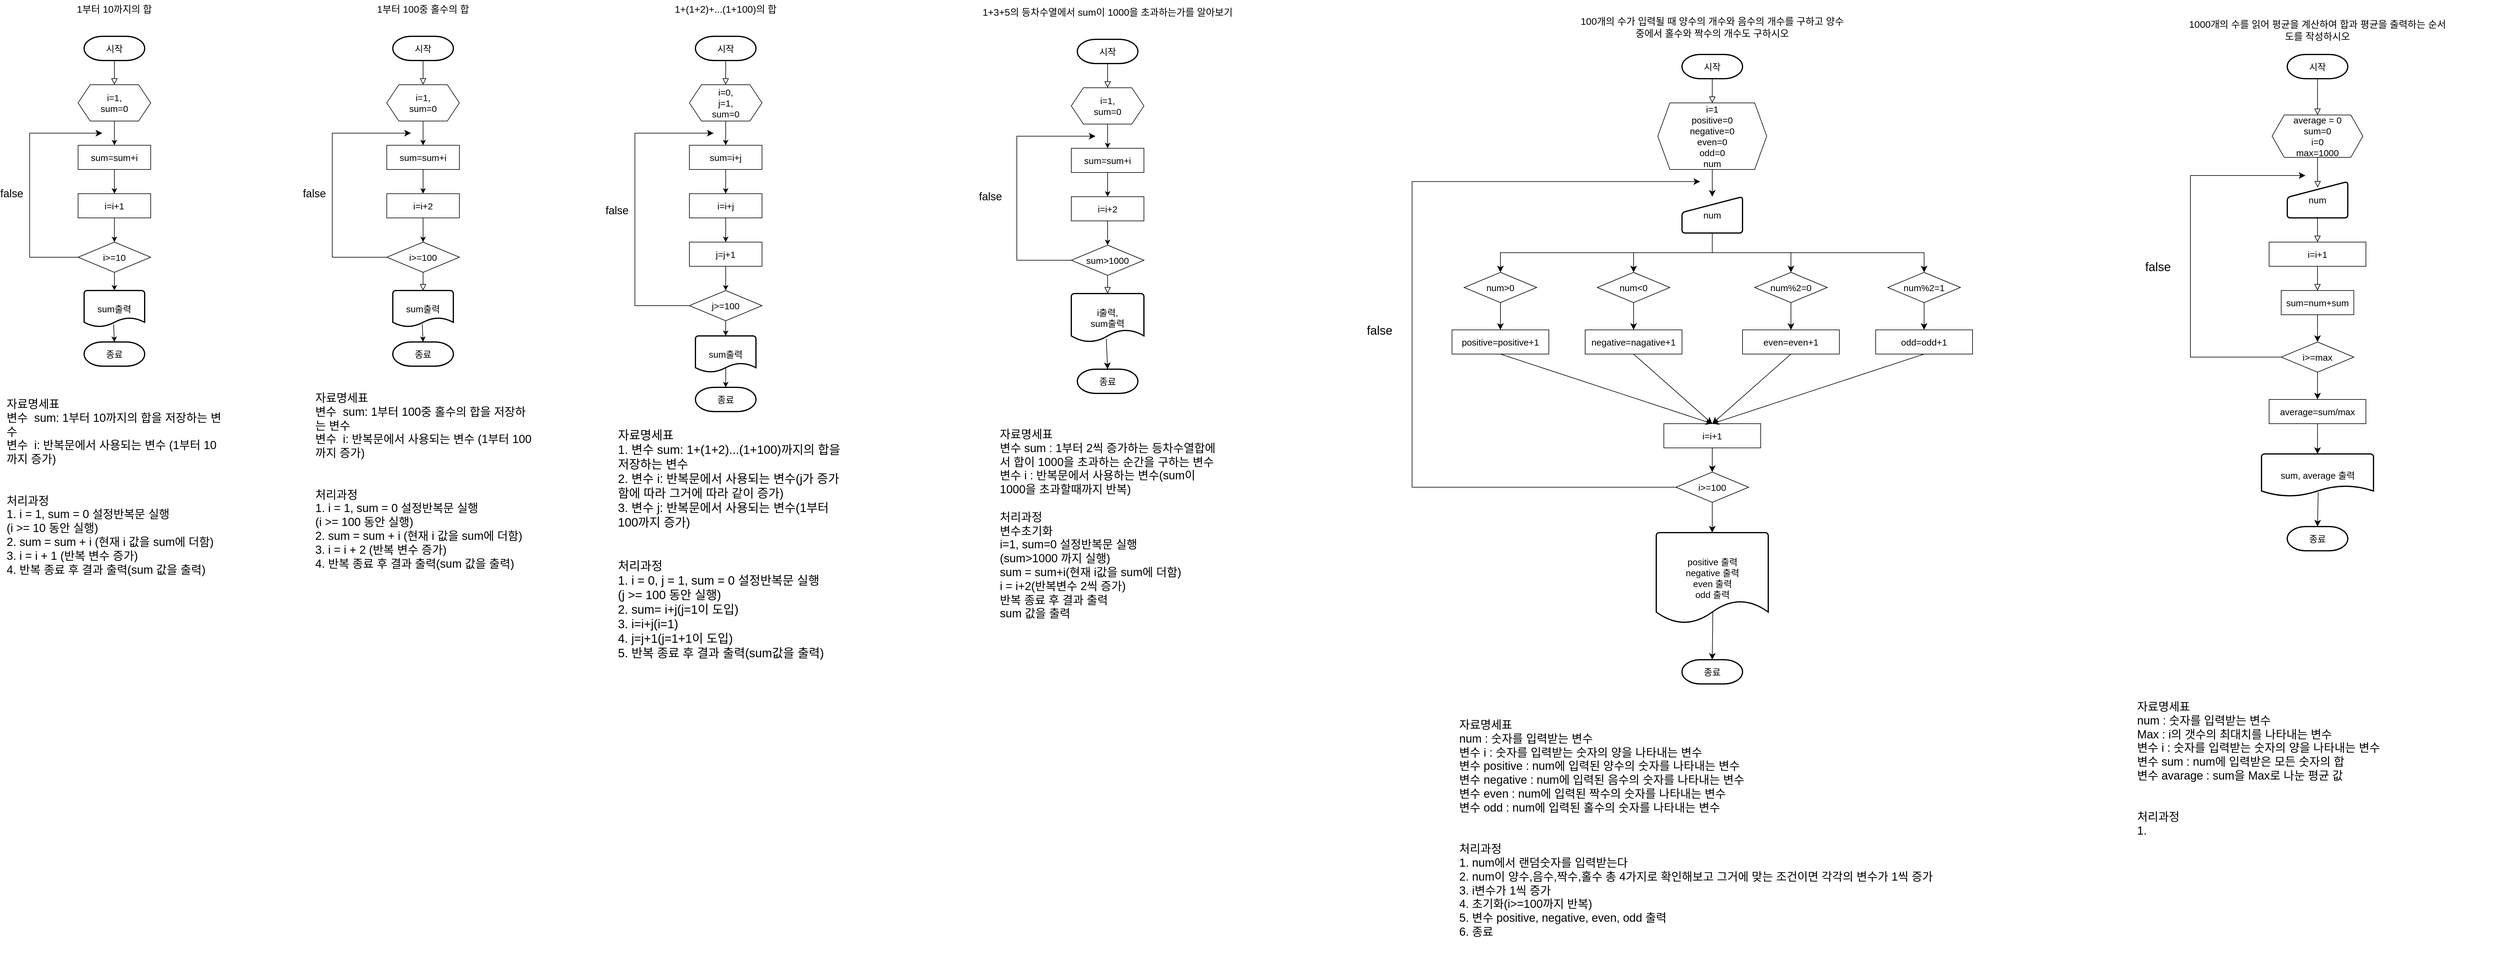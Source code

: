 <mxfile version="26.0.14">
  <diagram id="C5RBs43oDa-KdzZeNtuy" name="Page-1">
    <mxGraphModel dx="2795" dy="912" grid="1" gridSize="10" guides="1" tooltips="1" connect="1" arrows="1" fold="1" page="1" pageScale="1" pageWidth="827" pageHeight="1169" math="0" shadow="0">
      <root>
        <mxCell id="WIyWlLk6GJQsqaUBKTNV-0" />
        <mxCell id="WIyWlLk6GJQsqaUBKTNV-1" parent="WIyWlLk6GJQsqaUBKTNV-0" />
        <mxCell id="WIyWlLk6GJQsqaUBKTNV-2" value="" style="rounded=0;html=1;jettySize=auto;orthogonalLoop=1;fontSize=11;endArrow=block;endFill=0;endSize=8;strokeWidth=1;shadow=0;labelBackgroundColor=none;edgeStyle=orthogonalEdgeStyle;exitX=0.5;exitY=1;exitDx=0;exitDy=0;exitPerimeter=0;entryX=0.5;entryY=0;entryDx=0;entryDy=0;" parent="WIyWlLk6GJQsqaUBKTNV-1" source="cVOPwoL7nlYSS6HuAmnp-7" target="cVOPwoL7nlYSS6HuAmnp-0" edge="1">
          <mxGeometry relative="1" as="geometry">
            <mxPoint x="-620" y="130" as="sourcePoint" />
            <mxPoint x="-620" y="180" as="targetPoint" />
          </mxGeometry>
        </mxCell>
        <mxCell id="cVOPwoL7nlYSS6HuAmnp-0" value="&lt;font style=&quot;font-size: 15px;&quot;&gt;i=1,&lt;/font&gt;&lt;div&gt;&lt;font style=&quot;font-size: 15px;&quot;&gt;sum=0&lt;/font&gt;&lt;/div&gt;" style="shape=hexagon;perimeter=hexagonPerimeter2;whiteSpace=wrap;html=1;fixedSize=1;" parent="WIyWlLk6GJQsqaUBKTNV-1" vertex="1">
          <mxGeometry x="-680" y="170" width="120" height="60" as="geometry" />
        </mxCell>
        <mxCell id="cVOPwoL7nlYSS6HuAmnp-6" value="&lt;font style=&quot;font-size: 15px;&quot;&gt;sum=sum+i&lt;/font&gt;" style="rounded=0;whiteSpace=wrap;html=1;" parent="WIyWlLk6GJQsqaUBKTNV-1" vertex="1">
          <mxGeometry x="-680" y="270" width="120" height="40" as="geometry" />
        </mxCell>
        <mxCell id="cVOPwoL7nlYSS6HuAmnp-7" value="&lt;font style=&quot;font-size: 15px;&quot;&gt;시작&lt;/font&gt;" style="strokeWidth=2;html=1;shape=mxgraph.flowchart.terminator;whiteSpace=wrap;" parent="WIyWlLk6GJQsqaUBKTNV-1" vertex="1">
          <mxGeometry x="-670" y="90" width="100" height="40" as="geometry" />
        </mxCell>
        <mxCell id="cVOPwoL7nlYSS6HuAmnp-10" value="&lt;font style=&quot;font-size: 15px;&quot;&gt;i=i+1&lt;/font&gt;" style="rounded=0;whiteSpace=wrap;html=1;" parent="WIyWlLk6GJQsqaUBKTNV-1" vertex="1">
          <mxGeometry x="-680" y="350" width="120" height="40" as="geometry" />
        </mxCell>
        <mxCell id="cVOPwoL7nlYSS6HuAmnp-12" value="&lt;font style=&quot;font-size: 15px;&quot;&gt;i&amp;gt;=10&lt;/font&gt;" style="rhombus;whiteSpace=wrap;html=1;" parent="WIyWlLk6GJQsqaUBKTNV-1" vertex="1">
          <mxGeometry x="-680" y="430" width="120" height="50" as="geometry" />
        </mxCell>
        <mxCell id="cVOPwoL7nlYSS6HuAmnp-13" value="" style="edgeStyle=elbowEdgeStyle;elbow=horizontal;endArrow=classic;html=1;curved=0;rounded=0;endSize=8;startSize=8;exitX=0;exitY=0.5;exitDx=0;exitDy=0;" parent="WIyWlLk6GJQsqaUBKTNV-1" source="cVOPwoL7nlYSS6HuAmnp-12" edge="1">
          <mxGeometry width="50" height="50" relative="1" as="geometry">
            <mxPoint x="-640" y="490" as="sourcePoint" />
            <mxPoint x="-640" y="250" as="targetPoint" />
            <Array as="points">
              <mxPoint x="-760" y="350" />
            </Array>
          </mxGeometry>
        </mxCell>
        <mxCell id="cVOPwoL7nlYSS6HuAmnp-14" value="&lt;font style=&quot;font-size: 18px;&quot;&gt;false&lt;/font&gt;" style="edgeLabel;html=1;align=center;verticalAlign=middle;resizable=0;points=[];" parent="cVOPwoL7nlYSS6HuAmnp-13" vertex="1" connectable="0">
          <mxGeometry x="-0.145" y="-4" relative="1" as="geometry">
            <mxPoint x="-34" y="-12" as="offset" />
          </mxGeometry>
        </mxCell>
        <mxCell id="cVOPwoL7nlYSS6HuAmnp-15" value="&lt;font style=&quot;font-size: 15px;&quot;&gt;sum출력&lt;/font&gt;" style="strokeWidth=2;html=1;shape=mxgraph.flowchart.document2;whiteSpace=wrap;size=0.25;" parent="WIyWlLk6GJQsqaUBKTNV-1" vertex="1">
          <mxGeometry x="-670" y="510" width="100" height="60" as="geometry" />
        </mxCell>
        <mxCell id="cVOPwoL7nlYSS6HuAmnp-16" value="&lt;font style=&quot;font-size: 15px;&quot;&gt;종료&lt;/font&gt;" style="strokeWidth=2;html=1;shape=mxgraph.flowchart.terminator;whiteSpace=wrap;" parent="WIyWlLk6GJQsqaUBKTNV-1" vertex="1">
          <mxGeometry x="-670" y="595" width="100" height="40" as="geometry" />
        </mxCell>
        <mxCell id="cVOPwoL7nlYSS6HuAmnp-17" value="" style="endArrow=classic;html=1;rounded=0;exitX=0.5;exitY=1;exitDx=0;exitDy=0;entryX=0.5;entryY=0;entryDx=0;entryDy=0;entryPerimeter=0;" parent="WIyWlLk6GJQsqaUBKTNV-1" source="cVOPwoL7nlYSS6HuAmnp-12" target="cVOPwoL7nlYSS6HuAmnp-15" edge="1">
          <mxGeometry width="50" height="50" relative="1" as="geometry">
            <mxPoint x="-520" y="510" as="sourcePoint" />
            <mxPoint x="-470" y="460" as="targetPoint" />
          </mxGeometry>
        </mxCell>
        <mxCell id="cVOPwoL7nlYSS6HuAmnp-18" value="" style="endArrow=classic;html=1;rounded=0;exitX=0.487;exitY=0.922;exitDx=0;exitDy=0;exitPerimeter=0;entryX=0.5;entryY=0;entryDx=0;entryDy=0;entryPerimeter=0;" parent="WIyWlLk6GJQsqaUBKTNV-1" source="cVOPwoL7nlYSS6HuAmnp-15" target="cVOPwoL7nlYSS6HuAmnp-16" edge="1">
          <mxGeometry width="50" height="50" relative="1" as="geometry">
            <mxPoint x="-510" y="590" as="sourcePoint" />
            <mxPoint x="-460" y="540" as="targetPoint" />
          </mxGeometry>
        </mxCell>
        <mxCell id="cVOPwoL7nlYSS6HuAmnp-29" value="&lt;font style=&quot;font-size: 16px;&quot;&gt;1부터 10까지의 합&lt;/font&gt;" style="text;html=1;align=center;verticalAlign=middle;whiteSpace=wrap;rounded=0;" parent="WIyWlLk6GJQsqaUBKTNV-1" vertex="1">
          <mxGeometry x="-690" y="30" width="140" height="30" as="geometry" />
        </mxCell>
        <mxCell id="cVOPwoL7nlYSS6HuAmnp-30" value="&lt;span style=&quot;font-size: 16px;&quot;&gt;1부터 100중 홀수의 합&lt;/span&gt;" style="text;html=1;align=center;verticalAlign=middle;whiteSpace=wrap;rounded=0;" parent="WIyWlLk6GJQsqaUBKTNV-1" vertex="1">
          <mxGeometry x="-200" y="30" width="180" height="30" as="geometry" />
        </mxCell>
        <mxCell id="cVOPwoL7nlYSS6HuAmnp-31" value="&lt;font style=&quot;font-size: 15px;&quot;&gt;시작&lt;/font&gt;" style="strokeWidth=2;html=1;shape=mxgraph.flowchart.terminator;whiteSpace=wrap;" parent="WIyWlLk6GJQsqaUBKTNV-1" vertex="1">
          <mxGeometry x="-160" y="90" width="100" height="40" as="geometry" />
        </mxCell>
        <mxCell id="cVOPwoL7nlYSS6HuAmnp-32" value="" style="rounded=0;html=1;jettySize=auto;orthogonalLoop=1;fontSize=11;endArrow=block;endFill=0;endSize=8;strokeWidth=1;shadow=0;labelBackgroundColor=none;edgeStyle=orthogonalEdgeStyle;exitX=0.5;exitY=1;exitDx=0;exitDy=0;exitPerimeter=0;entryX=0.5;entryY=0;entryDx=0;entryDy=0;" parent="WIyWlLk6GJQsqaUBKTNV-1" source="cVOPwoL7nlYSS6HuAmnp-31" target="cVOPwoL7nlYSS6HuAmnp-33" edge="1">
          <mxGeometry relative="1" as="geometry">
            <mxPoint x="-110.71" y="160" as="sourcePoint" />
            <mxPoint x="-110" y="170" as="targetPoint" />
            <Array as="points">
              <mxPoint x="-110" y="140" />
              <mxPoint x="-110" y="140" />
            </Array>
          </mxGeometry>
        </mxCell>
        <mxCell id="cVOPwoL7nlYSS6HuAmnp-33" value="&lt;font style=&quot;font-size: 15px;&quot;&gt;i=1,&lt;/font&gt;&lt;div&gt;&lt;font style=&quot;font-size: 15px;&quot;&gt;sum=0&lt;/font&gt;&lt;/div&gt;" style="shape=hexagon;perimeter=hexagonPerimeter2;whiteSpace=wrap;html=1;fixedSize=1;" parent="WIyWlLk6GJQsqaUBKTNV-1" vertex="1">
          <mxGeometry x="-170" y="170" width="120" height="60" as="geometry" />
        </mxCell>
        <mxCell id="cVOPwoL7nlYSS6HuAmnp-34" value="&lt;font style=&quot;font-size: 15px;&quot;&gt;sum=sum+i&lt;/font&gt;" style="rounded=0;whiteSpace=wrap;html=1;" parent="WIyWlLk6GJQsqaUBKTNV-1" vertex="1">
          <mxGeometry x="-170" y="270" width="120" height="40" as="geometry" />
        </mxCell>
        <mxCell id="cVOPwoL7nlYSS6HuAmnp-36" value="&lt;font style=&quot;font-size: 15px;&quot;&gt;i&amp;gt;=100&lt;/font&gt;" style="rhombus;whiteSpace=wrap;html=1;" parent="WIyWlLk6GJQsqaUBKTNV-1" vertex="1">
          <mxGeometry x="-170" y="430" width="120" height="50" as="geometry" />
        </mxCell>
        <mxCell id="cVOPwoL7nlYSS6HuAmnp-37" value="&lt;font style=&quot;font-size: 15px;&quot;&gt;i=i+2&lt;/font&gt;" style="rounded=0;whiteSpace=wrap;html=1;" parent="WIyWlLk6GJQsqaUBKTNV-1" vertex="1">
          <mxGeometry x="-170" y="350" width="120" height="40" as="geometry" />
        </mxCell>
        <mxCell id="cVOPwoL7nlYSS6HuAmnp-38" value="&lt;font style=&quot;font-size: 15px;&quot;&gt;sum출력&lt;/font&gt;" style="strokeWidth=2;html=1;shape=mxgraph.flowchart.document2;whiteSpace=wrap;size=0.25;" parent="WIyWlLk6GJQsqaUBKTNV-1" vertex="1">
          <mxGeometry x="-160" y="510" width="100" height="60" as="geometry" />
        </mxCell>
        <mxCell id="cVOPwoL7nlYSS6HuAmnp-39" value="&lt;font style=&quot;font-size: 15px;&quot;&gt;종료&lt;/font&gt;" style="strokeWidth=2;html=1;shape=mxgraph.flowchart.terminator;whiteSpace=wrap;" parent="WIyWlLk6GJQsqaUBKTNV-1" vertex="1">
          <mxGeometry x="-160" y="595" width="100" height="40" as="geometry" />
        </mxCell>
        <mxCell id="cVOPwoL7nlYSS6HuAmnp-40" value="" style="endArrow=classic;html=1;rounded=0;exitX=0.487;exitY=0.922;exitDx=0;exitDy=0;exitPerimeter=0;entryX=0.5;entryY=0;entryDx=0;entryDy=0;entryPerimeter=0;" parent="WIyWlLk6GJQsqaUBKTNV-1" source="cVOPwoL7nlYSS6HuAmnp-38" target="cVOPwoL7nlYSS6HuAmnp-39" edge="1">
          <mxGeometry width="50" height="50" relative="1" as="geometry">
            <mxPoint x="-111" y="650" as="sourcePoint" />
            <mxPoint x="50" y="625" as="targetPoint" />
          </mxGeometry>
        </mxCell>
        <mxCell id="cVOPwoL7nlYSS6HuAmnp-41" value="" style="edgeStyle=elbowEdgeStyle;elbow=horizontal;endArrow=classic;html=1;curved=0;rounded=0;endSize=8;startSize=8;exitX=0;exitY=0.5;exitDx=0;exitDy=0;" parent="WIyWlLk6GJQsqaUBKTNV-1" source="cVOPwoL7nlYSS6HuAmnp-36" edge="1">
          <mxGeometry width="50" height="50" relative="1" as="geometry">
            <mxPoint x="-140" y="490" as="sourcePoint" />
            <mxPoint x="-130" y="250" as="targetPoint" />
            <Array as="points">
              <mxPoint x="-260" y="430" />
            </Array>
          </mxGeometry>
        </mxCell>
        <mxCell id="cVOPwoL7nlYSS6HuAmnp-42" value="&lt;font style=&quot;font-size: 18px;&quot;&gt;false&lt;/font&gt;" style="edgeLabel;html=1;align=center;verticalAlign=middle;resizable=0;points=[];" parent="cVOPwoL7nlYSS6HuAmnp-41" vertex="1" connectable="0">
          <mxGeometry x="-0.145" y="-4" relative="1" as="geometry">
            <mxPoint x="-34" y="-14" as="offset" />
          </mxGeometry>
        </mxCell>
        <mxCell id="cVOPwoL7nlYSS6HuAmnp-48" value="" style="rounded=0;html=1;jettySize=auto;orthogonalLoop=1;fontSize=11;endArrow=block;endFill=0;endSize=8;strokeWidth=1;shadow=0;labelBackgroundColor=none;edgeStyle=orthogonalEdgeStyle;entryX=0.5;entryY=0;entryDx=0;entryDy=0;entryPerimeter=0;exitX=0.5;exitY=1;exitDx=0;exitDy=0;" parent="WIyWlLk6GJQsqaUBKTNV-1" source="cVOPwoL7nlYSS6HuAmnp-36" target="cVOPwoL7nlYSS6HuAmnp-38" edge="1">
          <mxGeometry y="20" relative="1" as="geometry">
            <mxPoint as="offset" />
            <mxPoint x="-110" y="570" as="sourcePoint" />
            <mxPoint x="-90" y="455" as="targetPoint" />
          </mxGeometry>
        </mxCell>
        <mxCell id="cVOPwoL7nlYSS6HuAmnp-51" value="" style="endArrow=classic;html=1;rounded=0;exitX=0.5;exitY=1;exitDx=0;exitDy=0;entryX=0.5;entryY=0;entryDx=0;entryDy=0;" parent="WIyWlLk6GJQsqaUBKTNV-1" source="cVOPwoL7nlYSS6HuAmnp-0" target="cVOPwoL7nlYSS6HuAmnp-6" edge="1">
          <mxGeometry width="50" height="50" relative="1" as="geometry">
            <mxPoint x="-500" y="270" as="sourcePoint" />
            <mxPoint x="-530" y="250" as="targetPoint" />
          </mxGeometry>
        </mxCell>
        <mxCell id="cVOPwoL7nlYSS6HuAmnp-52" value="" style="endArrow=classic;html=1;rounded=0;exitX=0.5;exitY=1;exitDx=0;exitDy=0;entryX=0.5;entryY=0;entryDx=0;entryDy=0;" parent="WIyWlLk6GJQsqaUBKTNV-1" source="cVOPwoL7nlYSS6HuAmnp-10" target="cVOPwoL7nlYSS6HuAmnp-12" edge="1">
          <mxGeometry width="50" height="50" relative="1" as="geometry">
            <mxPoint x="-520" y="370" as="sourcePoint" />
            <mxPoint x="-510" y="350" as="targetPoint" />
          </mxGeometry>
        </mxCell>
        <mxCell id="cVOPwoL7nlYSS6HuAmnp-53" value="" style="endArrow=classic;html=1;rounded=0;exitX=0.5;exitY=1;exitDx=0;exitDy=0;entryX=0.5;entryY=0;entryDx=0;entryDy=0;" parent="WIyWlLk6GJQsqaUBKTNV-1" source="cVOPwoL7nlYSS6HuAmnp-6" target="cVOPwoL7nlYSS6HuAmnp-10" edge="1">
          <mxGeometry width="50" height="50" relative="1" as="geometry">
            <mxPoint x="-510" y="430" as="sourcePoint" />
            <mxPoint x="-570" y="420" as="targetPoint" />
          </mxGeometry>
        </mxCell>
        <mxCell id="cVOPwoL7nlYSS6HuAmnp-54" value="" style="endArrow=classic;html=1;rounded=0;exitX=0.5;exitY=1;exitDx=0;exitDy=0;entryX=0.5;entryY=0;entryDx=0;entryDy=0;" parent="WIyWlLk6GJQsqaUBKTNV-1" source="cVOPwoL7nlYSS6HuAmnp-33" target="cVOPwoL7nlYSS6HuAmnp-34" edge="1">
          <mxGeometry width="50" height="50" relative="1" as="geometry">
            <mxPoint x="-110" y="310" as="sourcePoint" />
            <mxPoint x="-30" y="250" as="targetPoint" />
          </mxGeometry>
        </mxCell>
        <mxCell id="cVOPwoL7nlYSS6HuAmnp-55" value="" style="endArrow=classic;html=1;rounded=0;exitX=0.5;exitY=1;exitDx=0;exitDy=0;entryX=0.5;entryY=0;entryDx=0;entryDy=0;" parent="WIyWlLk6GJQsqaUBKTNV-1" source="cVOPwoL7nlYSS6HuAmnp-37" target="cVOPwoL7nlYSS6HuAmnp-36" edge="1">
          <mxGeometry width="50" height="50" relative="1" as="geometry">
            <mxPoint y="400" as="sourcePoint" />
            <mxPoint x="-40" y="330" as="targetPoint" />
          </mxGeometry>
        </mxCell>
        <mxCell id="cVOPwoL7nlYSS6HuAmnp-56" value="" style="endArrow=classic;html=1;rounded=0;exitX=0.5;exitY=1;exitDx=0;exitDy=0;entryX=0.5;entryY=0;entryDx=0;entryDy=0;" parent="WIyWlLk6GJQsqaUBKTNV-1" source="cVOPwoL7nlYSS6HuAmnp-34" target="cVOPwoL7nlYSS6HuAmnp-37" edge="1">
          <mxGeometry width="50" height="50" relative="1" as="geometry">
            <mxPoint x="10" y="490" as="sourcePoint" />
            <mxPoint x="-40" y="420" as="targetPoint" />
          </mxGeometry>
        </mxCell>
        <mxCell id="EcH2Z9gAhTrCo4bj2or8-4" value="&lt;span style=&quot;font-size: 16px;&quot;&gt;1+(1+2)+...(1+100)의 합&lt;/span&gt;" style="text;html=1;align=center;verticalAlign=middle;whiteSpace=wrap;rounded=0;" parent="WIyWlLk6GJQsqaUBKTNV-1" vertex="1">
          <mxGeometry x="300" y="30" width="180" height="30" as="geometry" />
        </mxCell>
        <mxCell id="EcH2Z9gAhTrCo4bj2or8-20" value="" style="rounded=0;html=1;jettySize=auto;orthogonalLoop=1;fontSize=11;endArrow=block;endFill=0;endSize=8;strokeWidth=1;shadow=0;labelBackgroundColor=none;edgeStyle=orthogonalEdgeStyle;exitX=0.5;exitY=1;exitDx=0;exitDy=0;exitPerimeter=0;entryX=0.5;entryY=0;entryDx=0;entryDy=0;" parent="WIyWlLk6GJQsqaUBKTNV-1" source="EcH2Z9gAhTrCo4bj2or8-23" target="EcH2Z9gAhTrCo4bj2or8-21" edge="1">
          <mxGeometry relative="1" as="geometry">
            <mxPoint x="390" y="130" as="sourcePoint" />
            <mxPoint x="390" y="180" as="targetPoint" />
          </mxGeometry>
        </mxCell>
        <mxCell id="EcH2Z9gAhTrCo4bj2or8-21" value="&lt;font style=&quot;font-size: 15px;&quot;&gt;i=0,&lt;/font&gt;&lt;div&gt;&lt;span style=&quot;font-size: 15px;&quot;&gt;j=1,&lt;br&gt;&lt;/span&gt;&lt;div&gt;&lt;font style=&quot;font-size: 15px;&quot;&gt;sum=0&lt;/font&gt;&lt;/div&gt;&lt;/div&gt;" style="shape=hexagon;perimeter=hexagonPerimeter2;whiteSpace=wrap;html=1;fixedSize=1;" parent="WIyWlLk6GJQsqaUBKTNV-1" vertex="1">
          <mxGeometry x="330" y="170" width="120" height="60" as="geometry" />
        </mxCell>
        <mxCell id="EcH2Z9gAhTrCo4bj2or8-22" value="&lt;font style=&quot;font-size: 15px;&quot;&gt;i=i+j&lt;/font&gt;" style="rounded=0;whiteSpace=wrap;html=1;" parent="WIyWlLk6GJQsqaUBKTNV-1" vertex="1">
          <mxGeometry x="330" y="350" width="120" height="40" as="geometry" />
        </mxCell>
        <mxCell id="EcH2Z9gAhTrCo4bj2or8-23" value="&lt;font style=&quot;font-size: 15px;&quot;&gt;시작&lt;/font&gt;" style="strokeWidth=2;html=1;shape=mxgraph.flowchart.terminator;whiteSpace=wrap;" parent="WIyWlLk6GJQsqaUBKTNV-1" vertex="1">
          <mxGeometry x="340" y="90" width="100" height="40" as="geometry" />
        </mxCell>
        <mxCell id="EcH2Z9gAhTrCo4bj2or8-24" value="&lt;span style=&quot;font-size: 15px;&quot;&gt;sum=i+j&lt;/span&gt;" style="rounded=0;whiteSpace=wrap;html=1;" parent="WIyWlLk6GJQsqaUBKTNV-1" vertex="1">
          <mxGeometry x="330" y="270" width="120" height="40" as="geometry" />
        </mxCell>
        <mxCell id="EcH2Z9gAhTrCo4bj2or8-32" value="" style="endArrow=classic;html=1;rounded=0;exitX=0.5;exitY=1;exitDx=0;exitDy=0;entryX=0.5;entryY=0;entryDx=0;entryDy=0;" parent="WIyWlLk6GJQsqaUBKTNV-1" source="EcH2Z9gAhTrCo4bj2or8-21" target="EcH2Z9gAhTrCo4bj2or8-24" edge="1">
          <mxGeometry width="50" height="50" relative="1" as="geometry">
            <mxPoint x="510" y="270" as="sourcePoint" />
            <mxPoint x="560" y="220" as="targetPoint" />
          </mxGeometry>
        </mxCell>
        <mxCell id="EcH2Z9gAhTrCo4bj2or8-33" value="" style="endArrow=classic;html=1;rounded=0;exitX=0.5;exitY=1;exitDx=0;exitDy=0;entryX=0.5;entryY=0;entryDx=0;entryDy=0;" parent="WIyWlLk6GJQsqaUBKTNV-1" source="EcH2Z9gAhTrCo4bj2or8-24" target="EcH2Z9gAhTrCo4bj2or8-22" edge="1">
          <mxGeometry width="50" height="50" relative="1" as="geometry">
            <mxPoint x="490" y="370" as="sourcePoint" />
            <mxPoint x="540" y="320" as="targetPoint" />
          </mxGeometry>
        </mxCell>
        <mxCell id="EcH2Z9gAhTrCo4bj2or8-35" value="&lt;font style=&quot;font-size: 15px;&quot;&gt;j=j+1&lt;/font&gt;" style="rounded=0;whiteSpace=wrap;html=1;" parent="WIyWlLk6GJQsqaUBKTNV-1" vertex="1">
          <mxGeometry x="330" y="430" width="120" height="40" as="geometry" />
        </mxCell>
        <mxCell id="EcH2Z9gAhTrCo4bj2or8-37" value="" style="endArrow=classic;html=1;rounded=0;exitX=0.5;exitY=1;exitDx=0;exitDy=0;entryX=0.5;entryY=0;entryDx=0;entryDy=0;" parent="WIyWlLk6GJQsqaUBKTNV-1" source="EcH2Z9gAhTrCo4bj2or8-22" target="EcH2Z9gAhTrCo4bj2or8-35" edge="1">
          <mxGeometry width="50" height="50" relative="1" as="geometry">
            <mxPoint x="60" y="400" as="sourcePoint" />
            <mxPoint x="60" y="440" as="targetPoint" />
          </mxGeometry>
        </mxCell>
        <mxCell id="EcH2Z9gAhTrCo4bj2or8-38" value="&lt;font style=&quot;font-size: 15px;&quot;&gt;j&amp;gt;=100&lt;/font&gt;" style="rhombus;whiteSpace=wrap;html=1;" parent="WIyWlLk6GJQsqaUBKTNV-1" vertex="1">
          <mxGeometry x="330" y="510" width="120" height="50" as="geometry" />
        </mxCell>
        <mxCell id="EcH2Z9gAhTrCo4bj2or8-39" value="" style="endArrow=classic;html=1;rounded=0;exitX=0.5;exitY=1;exitDx=0;exitDy=0;entryX=0.5;entryY=0;entryDx=0;entryDy=0;" parent="WIyWlLk6GJQsqaUBKTNV-1" source="EcH2Z9gAhTrCo4bj2or8-35" target="EcH2Z9gAhTrCo4bj2or8-38" edge="1">
          <mxGeometry width="50" height="50" relative="1" as="geometry">
            <mxPoint x="400" y="400" as="sourcePoint" />
            <mxPoint x="400" y="440" as="targetPoint" />
          </mxGeometry>
        </mxCell>
        <mxCell id="EcH2Z9gAhTrCo4bj2or8-40" value="&lt;font style=&quot;font-size: 15px;&quot;&gt;sum출력&lt;/font&gt;" style="strokeWidth=2;html=1;shape=mxgraph.flowchart.document2;whiteSpace=wrap;size=0.25;" parent="WIyWlLk6GJQsqaUBKTNV-1" vertex="1">
          <mxGeometry x="340" y="585" width="100" height="60" as="geometry" />
        </mxCell>
        <mxCell id="EcH2Z9gAhTrCo4bj2or8-41" value="" style="endArrow=classic;html=1;rounded=0;exitX=0.5;exitY=1;exitDx=0;exitDy=0;entryX=0.5;entryY=0;entryDx=0;entryDy=0;entryPerimeter=0;" parent="WIyWlLk6GJQsqaUBKTNV-1" source="EcH2Z9gAhTrCo4bj2or8-38" target="EcH2Z9gAhTrCo4bj2or8-40" edge="1">
          <mxGeometry width="50" height="50" relative="1" as="geometry">
            <mxPoint x="400" y="480" as="sourcePoint" />
            <mxPoint x="400" y="520" as="targetPoint" />
          </mxGeometry>
        </mxCell>
        <mxCell id="EcH2Z9gAhTrCo4bj2or8-42" value="&lt;font style=&quot;font-size: 15px;&quot;&gt;종료&lt;/font&gt;" style="strokeWidth=2;html=1;shape=mxgraph.flowchart.terminator;whiteSpace=wrap;" parent="WIyWlLk6GJQsqaUBKTNV-1" vertex="1">
          <mxGeometry x="340" y="670" width="100" height="40" as="geometry" />
        </mxCell>
        <mxCell id="EcH2Z9gAhTrCo4bj2or8-43" value="" style="endArrow=classic;html=1;rounded=0;exitX=0.501;exitY=0.86;exitDx=0;exitDy=0;entryX=0.5;entryY=0;entryDx=0;entryDy=0;entryPerimeter=0;exitPerimeter=0;" parent="WIyWlLk6GJQsqaUBKTNV-1" source="EcH2Z9gAhTrCo4bj2or8-40" target="EcH2Z9gAhTrCo4bj2or8-42" edge="1">
          <mxGeometry width="50" height="50" relative="1" as="geometry">
            <mxPoint x="400" y="570" as="sourcePoint" />
            <mxPoint x="400" y="595" as="targetPoint" />
          </mxGeometry>
        </mxCell>
        <mxCell id="EcH2Z9gAhTrCo4bj2or8-44" value="" style="edgeStyle=elbowEdgeStyle;elbow=horizontal;endArrow=classic;html=1;curved=0;rounded=0;endSize=8;startSize=8;exitX=0;exitY=0.5;exitDx=0;exitDy=0;" parent="WIyWlLk6GJQsqaUBKTNV-1" source="EcH2Z9gAhTrCo4bj2or8-38" edge="1">
          <mxGeometry width="50" height="50" relative="1" as="geometry">
            <mxPoint x="330" y="455" as="sourcePoint" />
            <mxPoint x="370" y="250" as="targetPoint" />
            <Array as="points">
              <mxPoint x="240" y="430" />
            </Array>
          </mxGeometry>
        </mxCell>
        <mxCell id="EcH2Z9gAhTrCo4bj2or8-45" value="&lt;font style=&quot;font-size: 18px;&quot;&gt;false&lt;/font&gt;" style="edgeLabel;html=1;align=center;verticalAlign=middle;resizable=0;points=[];" parent="EcH2Z9gAhTrCo4bj2or8-44" vertex="1" connectable="0">
          <mxGeometry x="-0.145" y="-4" relative="1" as="geometry">
            <mxPoint x="-34" y="-31" as="offset" />
          </mxGeometry>
        </mxCell>
        <mxCell id="EcH2Z9gAhTrCo4bj2or8-50" value="자료명세표&#xa;변수  sum: 1부터 10까지의 합을 저장하는 변수&#xa;변수  i: 반복문에서 사용되는 변수 (1부터 10까지 증가)&#xa;&#xa;&#xa;처리과정&#xa;1. i = 1, sum = 0 설정반복문 실행 &#xa;(i &gt;= 10 동안 실행)&#xa;2. sum = sum + i (현재 i 값을 sum에 더함)&#xa;3. i = i + 1 (반복 변수 증가)&#xa;4. 반복 종료 후 결과 출력(sum 값을 출력)&#xa;" style="text;whiteSpace=wrap;fontSize=19;" parent="WIyWlLk6GJQsqaUBKTNV-1" vertex="1">
          <mxGeometry x="-800" y="680" width="360" height="420" as="geometry" />
        </mxCell>
        <mxCell id="EcH2Z9gAhTrCo4bj2or8-51" value="자료명세표&#xa;변수  sum: 1부터 100중 홀수의 합을 저장하는 변수&#xa;변수  i: 반복문에서 사용되는 변수 (1부터 100까지 증가)&#xa;&#xa;&#xa;처리과정&#xa;1. i = 1, sum = 0 설정반복문 실행 &#xa;(i &gt;= 100 동안 실행)&#xa;2. sum = sum + i (현재 i 값을 sum에 더함)&#xa;3. i = i + 2 (반복 변수 증가)&#xa;4. 반복 종료 후 결과 출력(sum 값을 출력)&#xa;" style="text;whiteSpace=wrap;fontSize=19;" parent="WIyWlLk6GJQsqaUBKTNV-1" vertex="1">
          <mxGeometry x="-290" y="670" width="360" height="420" as="geometry" />
        </mxCell>
        <mxCell id="EcH2Z9gAhTrCo4bj2or8-52" value="자료명세표&#xa;1. 변수 sum: 1+(1+2)...(1+100)까지의 합을 저장하는 변수&#xa;2. 변수 i: 반복문에서 사용되는 변수(j가 증가함에 따라 그거에 따라 같이 증가)&#xa;3. 변수 j: 반복문에서 사용되는 변수(1부터 100까지 증가)&#xa;&#xa;&#xa;처리과정&#xa;1. i = 0, j = 1, sum = 0 설정반복문 실행 &#xa;(j &gt;= 100 동안 실행)&#xa;2. sum= i+j(j=1이 도입)&#xa;3. i=i+j(i=1)&#xa;4. j=j+1(j=1+1이 도입)&#xa;5. 반복 종료 후 결과 출력(sum값을 출력)&#xa; " style="text;whiteSpace=wrap;fontSize=20;" parent="WIyWlLk6GJQsqaUBKTNV-1" vertex="1">
          <mxGeometry x="210" y="730" width="370" height="440" as="geometry" />
        </mxCell>
        <mxCell id="EcH2Z9gAhTrCo4bj2or8-53" value="&lt;span style=&quot;font-size: 16px;&quot;&gt;1+3+5의 등차수열에서 sum이 1000을 초과하는가를 알아보기&lt;/span&gt;" style="text;html=1;align=center;verticalAlign=middle;whiteSpace=wrap;rounded=0;" parent="WIyWlLk6GJQsqaUBKTNV-1" vertex="1">
          <mxGeometry x="801" y="35" width="440" height="30" as="geometry" />
        </mxCell>
        <mxCell id="EcH2Z9gAhTrCo4bj2or8-54" value="&lt;font style=&quot;font-size: 15px;&quot;&gt;시작&lt;/font&gt;" style="strokeWidth=2;html=1;shape=mxgraph.flowchart.terminator;whiteSpace=wrap;" parent="WIyWlLk6GJQsqaUBKTNV-1" vertex="1">
          <mxGeometry x="971" y="95" width="100" height="40" as="geometry" />
        </mxCell>
        <mxCell id="EcH2Z9gAhTrCo4bj2or8-55" value="" style="rounded=0;html=1;jettySize=auto;orthogonalLoop=1;fontSize=11;endArrow=block;endFill=0;endSize=8;strokeWidth=1;shadow=0;labelBackgroundColor=none;edgeStyle=orthogonalEdgeStyle;exitX=0.5;exitY=1;exitDx=0;exitDy=0;exitPerimeter=0;entryX=0.5;entryY=0;entryDx=0;entryDy=0;" parent="WIyWlLk6GJQsqaUBKTNV-1" source="EcH2Z9gAhTrCo4bj2or8-54" target="EcH2Z9gAhTrCo4bj2or8-56" edge="1">
          <mxGeometry relative="1" as="geometry">
            <mxPoint x="1020.29" y="165" as="sourcePoint" />
            <mxPoint x="1021" y="175" as="targetPoint" />
            <Array as="points">
              <mxPoint x="1021" y="145" />
              <mxPoint x="1021" y="145" />
            </Array>
          </mxGeometry>
        </mxCell>
        <mxCell id="EcH2Z9gAhTrCo4bj2or8-56" value="&lt;font style=&quot;font-size: 15px;&quot;&gt;i=1,&lt;/font&gt;&lt;div&gt;&lt;font style=&quot;font-size: 15px;&quot;&gt;sum=0&lt;/font&gt;&lt;/div&gt;" style="shape=hexagon;perimeter=hexagonPerimeter2;whiteSpace=wrap;html=1;fixedSize=1;" parent="WIyWlLk6GJQsqaUBKTNV-1" vertex="1">
          <mxGeometry x="961" y="175" width="120" height="60" as="geometry" />
        </mxCell>
        <mxCell id="EcH2Z9gAhTrCo4bj2or8-57" value="&lt;font style=&quot;font-size: 15px;&quot;&gt;sum=sum+i&lt;/font&gt;" style="rounded=0;whiteSpace=wrap;html=1;" parent="WIyWlLk6GJQsqaUBKTNV-1" vertex="1">
          <mxGeometry x="961" y="275" width="120" height="40" as="geometry" />
        </mxCell>
        <mxCell id="EcH2Z9gAhTrCo4bj2or8-58" value="&lt;font style=&quot;font-size: 15px;&quot;&gt;sum&amp;gt;1000&lt;/font&gt;" style="rhombus;whiteSpace=wrap;html=1;" parent="WIyWlLk6GJQsqaUBKTNV-1" vertex="1">
          <mxGeometry x="961" y="435" width="120" height="50" as="geometry" />
        </mxCell>
        <mxCell id="EcH2Z9gAhTrCo4bj2or8-59" value="&lt;font style=&quot;font-size: 15px;&quot;&gt;i=i+2&lt;/font&gt;" style="rounded=0;whiteSpace=wrap;html=1;" parent="WIyWlLk6GJQsqaUBKTNV-1" vertex="1">
          <mxGeometry x="961" y="355" width="120" height="40" as="geometry" />
        </mxCell>
        <mxCell id="EcH2Z9gAhTrCo4bj2or8-60" value="&lt;span style=&quot;font-size: 15px;&quot;&gt;i출력,&lt;/span&gt;&lt;div&gt;&lt;span style=&quot;font-size: 15px;&quot;&gt;sum출력&lt;/span&gt;&lt;/div&gt;" style="strokeWidth=2;html=1;shape=mxgraph.flowchart.document2;whiteSpace=wrap;size=0.25;" parent="WIyWlLk6GJQsqaUBKTNV-1" vertex="1">
          <mxGeometry x="961" y="515" width="120" height="80" as="geometry" />
        </mxCell>
        <mxCell id="EcH2Z9gAhTrCo4bj2or8-62" value="" style="edgeStyle=elbowEdgeStyle;elbow=horizontal;endArrow=classic;html=1;curved=0;rounded=0;endSize=8;startSize=8;exitX=0;exitY=0.5;exitDx=0;exitDy=0;" parent="WIyWlLk6GJQsqaUBKTNV-1" source="EcH2Z9gAhTrCo4bj2or8-58" edge="1">
          <mxGeometry width="50" height="50" relative="1" as="geometry">
            <mxPoint x="991" y="495" as="sourcePoint" />
            <mxPoint x="1001" y="255" as="targetPoint" />
            <Array as="points">
              <mxPoint x="871" y="435" />
            </Array>
          </mxGeometry>
        </mxCell>
        <mxCell id="EcH2Z9gAhTrCo4bj2or8-63" value="&lt;span style=&quot;font-size: 18px;&quot;&gt;false&lt;/span&gt;" style="edgeLabel;html=1;align=center;verticalAlign=middle;resizable=0;points=[];" parent="EcH2Z9gAhTrCo4bj2or8-62" vertex="1" connectable="0">
          <mxGeometry x="-0.145" y="-4" relative="1" as="geometry">
            <mxPoint x="-48" y="-14" as="offset" />
          </mxGeometry>
        </mxCell>
        <mxCell id="EcH2Z9gAhTrCo4bj2or8-64" value="" style="rounded=0;html=1;jettySize=auto;orthogonalLoop=1;fontSize=11;endArrow=block;endFill=0;endSize=8;strokeWidth=1;shadow=0;labelBackgroundColor=none;edgeStyle=orthogonalEdgeStyle;entryX=0.5;entryY=0;entryDx=0;entryDy=0;entryPerimeter=0;exitX=0.5;exitY=1;exitDx=0;exitDy=0;" parent="WIyWlLk6GJQsqaUBKTNV-1" source="EcH2Z9gAhTrCo4bj2or8-58" target="EcH2Z9gAhTrCo4bj2or8-60" edge="1">
          <mxGeometry y="20" relative="1" as="geometry">
            <mxPoint as="offset" />
            <mxPoint x="1021" y="575" as="sourcePoint" />
            <mxPoint x="1041" y="460" as="targetPoint" />
          </mxGeometry>
        </mxCell>
        <mxCell id="EcH2Z9gAhTrCo4bj2or8-65" value="" style="endArrow=classic;html=1;rounded=0;exitX=0.5;exitY=1;exitDx=0;exitDy=0;entryX=0.5;entryY=0;entryDx=0;entryDy=0;" parent="WIyWlLk6GJQsqaUBKTNV-1" source="EcH2Z9gAhTrCo4bj2or8-56" target="EcH2Z9gAhTrCo4bj2or8-57" edge="1">
          <mxGeometry width="50" height="50" relative="1" as="geometry">
            <mxPoint x="1021" y="315" as="sourcePoint" />
            <mxPoint x="1101" y="255" as="targetPoint" />
          </mxGeometry>
        </mxCell>
        <mxCell id="EcH2Z9gAhTrCo4bj2or8-66" value="" style="endArrow=classic;html=1;rounded=0;exitX=0.5;exitY=1;exitDx=0;exitDy=0;entryX=0.5;entryY=0;entryDx=0;entryDy=0;" parent="WIyWlLk6GJQsqaUBKTNV-1" source="EcH2Z9gAhTrCo4bj2or8-59" target="EcH2Z9gAhTrCo4bj2or8-58" edge="1">
          <mxGeometry width="50" height="50" relative="1" as="geometry">
            <mxPoint x="1131" y="405" as="sourcePoint" />
            <mxPoint x="1091" y="335" as="targetPoint" />
          </mxGeometry>
        </mxCell>
        <mxCell id="EcH2Z9gAhTrCo4bj2or8-67" value="" style="endArrow=classic;html=1;rounded=0;exitX=0.5;exitY=1;exitDx=0;exitDy=0;entryX=0.5;entryY=0;entryDx=0;entryDy=0;" parent="WIyWlLk6GJQsqaUBKTNV-1" source="EcH2Z9gAhTrCo4bj2or8-57" target="EcH2Z9gAhTrCo4bj2or8-59" edge="1">
          <mxGeometry width="50" height="50" relative="1" as="geometry">
            <mxPoint x="1141" y="495" as="sourcePoint" />
            <mxPoint x="1091" y="425" as="targetPoint" />
          </mxGeometry>
        </mxCell>
        <mxCell id="EcH2Z9gAhTrCo4bj2or8-68" value="" style="endArrow=classic;html=1;rounded=0;fontSize=12;startSize=8;endSize=8;curved=1;exitX=0.482;exitY=0.936;exitDx=0;exitDy=0;exitPerimeter=0;entryX=0.5;entryY=0;entryDx=0;entryDy=0;entryPerimeter=0;" parent="WIyWlLk6GJQsqaUBKTNV-1" source="EcH2Z9gAhTrCo4bj2or8-60" target="EcH2Z9gAhTrCo4bj2or8-69" edge="1">
          <mxGeometry width="50" height="50" relative="1" as="geometry">
            <mxPoint x="1131" y="635" as="sourcePoint" />
            <mxPoint x="1019" y="635" as="targetPoint" />
          </mxGeometry>
        </mxCell>
        <mxCell id="EcH2Z9gAhTrCo4bj2or8-69" value="&lt;font style=&quot;font-size: 15px;&quot;&gt;종료&lt;/font&gt;" style="strokeWidth=2;html=1;shape=mxgraph.flowchart.terminator;whiteSpace=wrap;" parent="WIyWlLk6GJQsqaUBKTNV-1" vertex="1">
          <mxGeometry x="971" y="640" width="100" height="40" as="geometry" />
        </mxCell>
        <mxCell id="EcH2Z9gAhTrCo4bj2or8-79" value="자료명세표&#xa;변수 sum : 1부터 2씩 증가하는 등차수열합에서 합이 1000을 초과하는 순간을 구하는 변수&#xa;변수 i : 반복문에서 사용하는 변수(sum이 1000을 초과할때까지 반복)&#xa;&#xa;처리과정&#xa;변수초기화&#xa;i=1, sum=0 설정반복문 실행&#xa;(sum&gt;1000 까지 실행)&#xa;sum = sum+i(현재 i값을 sum에 더함)&#xa;i = i+2(반복변수 2씩 증가)&#xa;반복 종료 후 결과 출력&#xa;sum 값을 출력" style="text;whiteSpace=wrap;fontSize=19;" parent="WIyWlLk6GJQsqaUBKTNV-1" vertex="1">
          <mxGeometry x="841" y="730" width="360" height="420" as="geometry" />
        </mxCell>
        <mxCell id="EcH2Z9gAhTrCo4bj2or8-80" value="&lt;span style=&quot;font-size: 16px;&quot;&gt;100개의 수가 입력될 때 양수의 개수와 음수의 개수를 구하고 양수 중에서 홀수와 짝수의 개수도 구하시오&lt;/span&gt;" style="text;html=1;align=center;verticalAlign=middle;whiteSpace=wrap;rounded=0;" parent="WIyWlLk6GJQsqaUBKTNV-1" vertex="1">
          <mxGeometry x="1800" y="60" width="440" height="30" as="geometry" />
        </mxCell>
        <mxCell id="EcH2Z9gAhTrCo4bj2or8-81" value="&lt;font style=&quot;font-size: 15px;&quot;&gt;시작&lt;/font&gt;" style="strokeWidth=2;html=1;shape=mxgraph.flowchart.terminator;whiteSpace=wrap;" parent="WIyWlLk6GJQsqaUBKTNV-1" vertex="1">
          <mxGeometry x="1970" y="120" width="100" height="40" as="geometry" />
        </mxCell>
        <mxCell id="EcH2Z9gAhTrCo4bj2or8-82" value="" style="rounded=0;html=1;jettySize=auto;orthogonalLoop=1;fontSize=11;endArrow=block;endFill=0;endSize=8;strokeWidth=1;shadow=0;labelBackgroundColor=none;edgeStyle=orthogonalEdgeStyle;exitX=0.5;exitY=1;exitDx=0;exitDy=0;exitPerimeter=0;entryX=0.5;entryY=0;entryDx=0;entryDy=0;" parent="WIyWlLk6GJQsqaUBKTNV-1" source="EcH2Z9gAhTrCo4bj2or8-81" target="EcH2Z9gAhTrCo4bj2or8-83" edge="1">
          <mxGeometry relative="1" as="geometry">
            <mxPoint x="2019.29" y="190" as="sourcePoint" />
            <mxPoint x="2080" y="195" as="targetPoint" />
            <Array as="points" />
          </mxGeometry>
        </mxCell>
        <mxCell id="EcH2Z9gAhTrCo4bj2or8-83" value="&lt;div&gt;&lt;font style=&quot;font-size: 15px;&quot;&gt;i=1&lt;/font&gt;&lt;/div&gt;&lt;div&gt;&lt;font style=&quot;font-size: 15px;&quot;&gt;positive=0&lt;/font&gt;&lt;/div&gt;&lt;div&gt;&lt;font style=&quot;font-size: 15px;&quot;&gt;negative=0&lt;/font&gt;&lt;/div&gt;&lt;div&gt;&lt;font style=&quot;font-size: 15px;&quot;&gt;even=0&lt;/font&gt;&lt;/div&gt;&lt;div&gt;&lt;font style=&quot;font-size: 15px;&quot;&gt;odd=0&lt;/font&gt;&lt;/div&gt;&lt;div&gt;&lt;font style=&quot;font-size: 15px;&quot;&gt;num&lt;/font&gt;&lt;/div&gt;" style="shape=hexagon;perimeter=hexagonPerimeter2;whiteSpace=wrap;html=1;fixedSize=1;" parent="WIyWlLk6GJQsqaUBKTNV-1" vertex="1">
          <mxGeometry x="1930" y="200" width="180" height="110" as="geometry" />
        </mxCell>
        <mxCell id="EcH2Z9gAhTrCo4bj2or8-84" value="&lt;font style=&quot;font-size: 15px;&quot;&gt;num&lt;/font&gt;" style="html=1;strokeWidth=2;shape=manualInput;whiteSpace=wrap;rounded=1;size=26;arcSize=11;" parent="WIyWlLk6GJQsqaUBKTNV-1" vertex="1">
          <mxGeometry x="1970" y="355" width="100" height="60" as="geometry" />
        </mxCell>
        <mxCell id="EcH2Z9gAhTrCo4bj2or8-86" value="" style="endArrow=classic;html=1;rounded=0;fontSize=12;startSize=8;endSize=8;curved=1;exitX=0.5;exitY=1;exitDx=0;exitDy=0;entryX=0.5;entryY=0;entryDx=0;entryDy=0;" parent="WIyWlLk6GJQsqaUBKTNV-1" source="EcH2Z9gAhTrCo4bj2or8-83" target="EcH2Z9gAhTrCo4bj2or8-84" edge="1">
          <mxGeometry width="50" height="50" relative="1" as="geometry">
            <mxPoint x="1850" y="405" as="sourcePoint" />
            <mxPoint x="1900" y="355" as="targetPoint" />
          </mxGeometry>
        </mxCell>
        <mxCell id="EcH2Z9gAhTrCo4bj2or8-87" value="&lt;span style=&quot;font-size: 15px;&quot;&gt;num&amp;gt;0&lt;/span&gt;" style="rhombus;whiteSpace=wrap;html=1;" parent="WIyWlLk6GJQsqaUBKTNV-1" vertex="1">
          <mxGeometry x="1610" y="480" width="120" height="50" as="geometry" />
        </mxCell>
        <mxCell id="EcH2Z9gAhTrCo4bj2or8-89" value="&lt;font style=&quot;font-size: 15px;&quot;&gt;positive=positive+1&lt;/font&gt;" style="rounded=0;whiteSpace=wrap;html=1;" parent="WIyWlLk6GJQsqaUBKTNV-1" vertex="1">
          <mxGeometry x="1590" y="575" width="160" height="40" as="geometry" />
        </mxCell>
        <mxCell id="EcH2Z9gAhTrCo4bj2or8-90" value="&lt;span style=&quot;font-size: 15px;&quot;&gt;num&amp;lt;0&lt;/span&gt;" style="rhombus;whiteSpace=wrap;html=1;" parent="WIyWlLk6GJQsqaUBKTNV-1" vertex="1">
          <mxGeometry x="1830" y="480" width="120" height="50" as="geometry" />
        </mxCell>
        <mxCell id="EcH2Z9gAhTrCo4bj2or8-91" value="&lt;font style=&quot;font-size: 15px;&quot;&gt;negative=nagative+1&lt;/font&gt;" style="rounded=0;whiteSpace=wrap;html=1;" parent="WIyWlLk6GJQsqaUBKTNV-1" vertex="1">
          <mxGeometry x="1810" y="575" width="160" height="40" as="geometry" />
        </mxCell>
        <mxCell id="EcH2Z9gAhTrCo4bj2or8-93" value="&lt;span style=&quot;font-size: 15px;&quot;&gt;num%2=0&lt;/span&gt;" style="rhombus;whiteSpace=wrap;html=1;" parent="WIyWlLk6GJQsqaUBKTNV-1" vertex="1">
          <mxGeometry x="2090" y="480" width="120" height="50" as="geometry" />
        </mxCell>
        <mxCell id="EcH2Z9gAhTrCo4bj2or8-94" value="&lt;font style=&quot;font-size: 15px;&quot;&gt;even=even+1&lt;/font&gt;" style="rounded=0;whiteSpace=wrap;html=1;" parent="WIyWlLk6GJQsqaUBKTNV-1" vertex="1">
          <mxGeometry x="2070" y="575" width="160" height="40" as="geometry" />
        </mxCell>
        <mxCell id="EcH2Z9gAhTrCo4bj2or8-95" value="&lt;span style=&quot;font-size: 15px;&quot;&gt;num%2=1&lt;/span&gt;" style="rhombus;whiteSpace=wrap;html=1;" parent="WIyWlLk6GJQsqaUBKTNV-1" vertex="1">
          <mxGeometry x="2310" y="480" width="120" height="50" as="geometry" />
        </mxCell>
        <mxCell id="EcH2Z9gAhTrCo4bj2or8-96" value="&lt;span style=&quot;font-size: 15px;&quot;&gt;odd=odd+1&lt;/span&gt;" style="rounded=0;whiteSpace=wrap;html=1;" parent="WIyWlLk6GJQsqaUBKTNV-1" vertex="1">
          <mxGeometry x="2290" y="575" width="160" height="40" as="geometry" />
        </mxCell>
        <mxCell id="EcH2Z9gAhTrCo4bj2or8-97" value="&lt;span style=&quot;font-size: 15px;&quot;&gt;i&amp;gt;=100&lt;/span&gt;" style="rhombus;whiteSpace=wrap;html=1;" parent="WIyWlLk6GJQsqaUBKTNV-1" vertex="1">
          <mxGeometry x="1960" y="810" width="120" height="50" as="geometry" />
        </mxCell>
        <mxCell id="EcH2Z9gAhTrCo4bj2or8-98" value="&lt;font style=&quot;font-size: 15px;&quot;&gt;i=i+1&lt;/font&gt;" style="rounded=0;whiteSpace=wrap;html=1;" parent="WIyWlLk6GJQsqaUBKTNV-1" vertex="1">
          <mxGeometry x="1940" y="730" width="160" height="40" as="geometry" />
        </mxCell>
        <mxCell id="EcH2Z9gAhTrCo4bj2or8-99" value="" style="endArrow=classic;html=1;rounded=0;fontSize=12;startSize=8;endSize=8;curved=1;exitX=0.5;exitY=1;exitDx=0;exitDy=0;entryX=0.5;entryY=0;entryDx=0;entryDy=0;" parent="WIyWlLk6GJQsqaUBKTNV-1" source="EcH2Z9gAhTrCo4bj2or8-87" target="EcH2Z9gAhTrCo4bj2or8-89" edge="1">
          <mxGeometry width="50" height="50" relative="1" as="geometry">
            <mxPoint x="1720" y="430" as="sourcePoint" />
            <mxPoint x="1770" y="380" as="targetPoint" />
          </mxGeometry>
        </mxCell>
        <mxCell id="EcH2Z9gAhTrCo4bj2or8-100" value="" style="endArrow=classic;html=1;rounded=0;fontSize=12;startSize=8;endSize=8;curved=1;exitX=0.5;exitY=1;exitDx=0;exitDy=0;entryX=0.5;entryY=0;entryDx=0;entryDy=0;" parent="WIyWlLk6GJQsqaUBKTNV-1" source="EcH2Z9gAhTrCo4bj2or8-90" target="EcH2Z9gAhTrCo4bj2or8-91" edge="1">
          <mxGeometry width="50" height="50" relative="1" as="geometry">
            <mxPoint x="1680" y="540" as="sourcePoint" />
            <mxPoint x="1680" y="585" as="targetPoint" />
          </mxGeometry>
        </mxCell>
        <mxCell id="EcH2Z9gAhTrCo4bj2or8-101" value="" style="endArrow=classic;html=1;rounded=0;fontSize=12;startSize=8;endSize=8;curved=1;exitX=0.5;exitY=1;exitDx=0;exitDy=0;entryX=0.5;entryY=0;entryDx=0;entryDy=0;" parent="WIyWlLk6GJQsqaUBKTNV-1" source="EcH2Z9gAhTrCo4bj2or8-93" target="EcH2Z9gAhTrCo4bj2or8-94" edge="1">
          <mxGeometry width="50" height="50" relative="1" as="geometry">
            <mxPoint x="1900" y="540" as="sourcePoint" />
            <mxPoint x="1900" y="585" as="targetPoint" />
          </mxGeometry>
        </mxCell>
        <mxCell id="EcH2Z9gAhTrCo4bj2or8-102" value="" style="endArrow=classic;html=1;rounded=0;fontSize=12;startSize=8;endSize=8;curved=1;exitX=0.5;exitY=1;exitDx=0;exitDy=0;entryX=0.5;entryY=0;entryDx=0;entryDy=0;" parent="WIyWlLk6GJQsqaUBKTNV-1" source="EcH2Z9gAhTrCo4bj2or8-95" target="EcH2Z9gAhTrCo4bj2or8-96" edge="1">
          <mxGeometry width="50" height="50" relative="1" as="geometry">
            <mxPoint x="2160" y="540" as="sourcePoint" />
            <mxPoint x="2160" y="585" as="targetPoint" />
          </mxGeometry>
        </mxCell>
        <mxCell id="EcH2Z9gAhTrCo4bj2or8-106" value="" style="edgeStyle=elbowEdgeStyle;elbow=vertical;endArrow=classic;html=1;curved=0;rounded=0;endSize=8;startSize=8;fontSize=12;entryX=0.5;entryY=0;entryDx=0;entryDy=0;exitX=0.5;exitY=1;exitDx=0;exitDy=0;" parent="WIyWlLk6GJQsqaUBKTNV-1" source="EcH2Z9gAhTrCo4bj2or8-84" target="EcH2Z9gAhTrCo4bj2or8-90" edge="1">
          <mxGeometry width="50" height="50" relative="1" as="geometry">
            <mxPoint x="1970" y="415" as="sourcePoint" />
            <mxPoint x="1670" y="482.5" as="targetPoint" />
            <Array as="points" />
          </mxGeometry>
        </mxCell>
        <mxCell id="EcH2Z9gAhTrCo4bj2or8-107" value="" style="edgeStyle=elbowEdgeStyle;elbow=vertical;endArrow=classic;html=1;curved=0;rounded=0;endSize=8;startSize=8;fontSize=12;exitX=0.5;exitY=1;exitDx=0;exitDy=0;entryX=0.5;entryY=0;entryDx=0;entryDy=0;" parent="WIyWlLk6GJQsqaUBKTNV-1" source="EcH2Z9gAhTrCo4bj2or8-84" target="EcH2Z9gAhTrCo4bj2or8-87" edge="1">
          <mxGeometry width="50" height="50" relative="1" as="geometry">
            <mxPoint x="1760" y="470" as="sourcePoint" />
            <mxPoint x="1810" y="420" as="targetPoint" />
          </mxGeometry>
        </mxCell>
        <mxCell id="EcH2Z9gAhTrCo4bj2or8-109" value="" style="edgeStyle=elbowEdgeStyle;elbow=vertical;endArrow=classic;html=1;curved=0;rounded=0;endSize=8;startSize=8;fontSize=12;exitX=0.5;exitY=1;exitDx=0;exitDy=0;entryX=0.5;entryY=0;entryDx=0;entryDy=0;" parent="WIyWlLk6GJQsqaUBKTNV-1" source="EcH2Z9gAhTrCo4bj2or8-84" target="EcH2Z9gAhTrCo4bj2or8-95" edge="1">
          <mxGeometry width="50" height="50" relative="1" as="geometry">
            <mxPoint x="2030" y="425" as="sourcePoint" />
            <mxPoint x="1680" y="490" as="targetPoint" />
          </mxGeometry>
        </mxCell>
        <mxCell id="EcH2Z9gAhTrCo4bj2or8-110" value="" style="edgeStyle=elbowEdgeStyle;elbow=vertical;endArrow=classic;html=1;curved=0;rounded=0;endSize=8;startSize=8;fontSize=12;entryX=0.5;entryY=0;entryDx=0;entryDy=0;exitX=0.5;exitY=1;exitDx=0;exitDy=0;" parent="WIyWlLk6GJQsqaUBKTNV-1" source="EcH2Z9gAhTrCo4bj2or8-84" target="EcH2Z9gAhTrCo4bj2or8-93" edge="1">
          <mxGeometry width="50" height="50" relative="1" as="geometry">
            <mxPoint x="2030" y="425" as="sourcePoint" />
            <mxPoint x="1900" y="490" as="targetPoint" />
            <Array as="points" />
          </mxGeometry>
        </mxCell>
        <mxCell id="EcH2Z9gAhTrCo4bj2or8-111" value="" style="endArrow=classic;html=1;rounded=0;fontSize=12;startSize=8;endSize=8;curved=1;exitX=0.5;exitY=1;exitDx=0;exitDy=0;entryX=0.5;entryY=0;entryDx=0;entryDy=0;" parent="WIyWlLk6GJQsqaUBKTNV-1" source="EcH2Z9gAhTrCo4bj2or8-89" target="EcH2Z9gAhTrCo4bj2or8-98" edge="1">
          <mxGeometry width="50" height="50" relative="1" as="geometry">
            <mxPoint x="1730" y="710" as="sourcePoint" />
            <mxPoint x="1780" y="660" as="targetPoint" />
          </mxGeometry>
        </mxCell>
        <mxCell id="EcH2Z9gAhTrCo4bj2or8-112" value="" style="endArrow=classic;html=1;rounded=0;fontSize=12;startSize=8;endSize=8;curved=1;exitX=0.5;exitY=1;exitDx=0;exitDy=0;entryX=0.5;entryY=0;entryDx=0;entryDy=0;" parent="WIyWlLk6GJQsqaUBKTNV-1" source="EcH2Z9gAhTrCo4bj2or8-91" target="EcH2Z9gAhTrCo4bj2or8-98" edge="1">
          <mxGeometry width="50" height="50" relative="1" as="geometry">
            <mxPoint x="1680" y="625" as="sourcePoint" />
            <mxPoint x="2030" y="740" as="targetPoint" />
          </mxGeometry>
        </mxCell>
        <mxCell id="EcH2Z9gAhTrCo4bj2or8-113" value="" style="endArrow=classic;html=1;rounded=0;fontSize=12;startSize=8;endSize=8;curved=1;exitX=0.5;exitY=1;exitDx=0;exitDy=0;entryX=0.5;entryY=0;entryDx=0;entryDy=0;" parent="WIyWlLk6GJQsqaUBKTNV-1" source="EcH2Z9gAhTrCo4bj2or8-94" target="EcH2Z9gAhTrCo4bj2or8-98" edge="1">
          <mxGeometry width="50" height="50" relative="1" as="geometry">
            <mxPoint x="1690" y="635" as="sourcePoint" />
            <mxPoint x="2040" y="750" as="targetPoint" />
          </mxGeometry>
        </mxCell>
        <mxCell id="EcH2Z9gAhTrCo4bj2or8-114" value="" style="endArrow=classic;html=1;rounded=0;fontSize=12;startSize=8;endSize=8;curved=1;exitX=0.5;exitY=1;exitDx=0;exitDy=0;entryX=0.5;entryY=0;entryDx=0;entryDy=0;" parent="WIyWlLk6GJQsqaUBKTNV-1" source="EcH2Z9gAhTrCo4bj2or8-96" target="EcH2Z9gAhTrCo4bj2or8-98" edge="1">
          <mxGeometry width="50" height="50" relative="1" as="geometry">
            <mxPoint x="2160" y="625" as="sourcePoint" />
            <mxPoint x="2030" y="740" as="targetPoint" />
          </mxGeometry>
        </mxCell>
        <mxCell id="EcH2Z9gAhTrCo4bj2or8-115" value="" style="endArrow=classic;html=1;rounded=0;fontSize=12;startSize=8;endSize=8;curved=1;exitX=0.5;exitY=1;exitDx=0;exitDy=0;entryX=0.5;entryY=0;entryDx=0;entryDy=0;" parent="WIyWlLk6GJQsqaUBKTNV-1" source="EcH2Z9gAhTrCo4bj2or8-98" target="EcH2Z9gAhTrCo4bj2or8-97" edge="1">
          <mxGeometry width="50" height="50" relative="1" as="geometry">
            <mxPoint x="1880" y="850" as="sourcePoint" />
            <mxPoint x="1930" y="800" as="targetPoint" />
          </mxGeometry>
        </mxCell>
        <mxCell id="EcH2Z9gAhTrCo4bj2or8-116" value="&lt;span style=&quot;font-size: 15px;&quot;&gt;positive 출력&lt;/span&gt;&lt;div&gt;&lt;span style=&quot;font-size: 15px;&quot;&gt;negative 출력&lt;/span&gt;&lt;span style=&quot;font-size: 15px;&quot;&gt;&lt;/span&gt;&lt;/div&gt;&lt;div&gt;&lt;span style=&quot;font-size: 15px;&quot;&gt;even 출력&lt;/span&gt;&lt;span style=&quot;font-size: 15px;&quot;&gt;&lt;/span&gt;&lt;/div&gt;&lt;div&gt;&lt;span style=&quot;font-size: 15px;&quot;&gt;odd 출력&lt;/span&gt;&lt;span style=&quot;font-size: 15px;&quot;&gt;&lt;/span&gt;&lt;/div&gt;" style="strokeWidth=2;html=1;shape=mxgraph.flowchart.document2;whiteSpace=wrap;size=0.25;" parent="WIyWlLk6GJQsqaUBKTNV-1" vertex="1">
          <mxGeometry x="1927.5" y="910" width="185" height="150" as="geometry" />
        </mxCell>
        <mxCell id="EcH2Z9gAhTrCo4bj2or8-117" value="" style="endArrow=classic;html=1;rounded=0;fontSize=12;startSize=8;endSize=8;curved=1;exitX=0.5;exitY=1;exitDx=0;exitDy=0;entryX=0.5;entryY=0;entryDx=0;entryDy=0;entryPerimeter=0;" parent="WIyWlLk6GJQsqaUBKTNV-1" source="EcH2Z9gAhTrCo4bj2or8-97" target="EcH2Z9gAhTrCo4bj2or8-116" edge="1">
          <mxGeometry width="50" height="50" relative="1" as="geometry">
            <mxPoint x="1800" y="930" as="sourcePoint" />
            <mxPoint x="1850" y="880" as="targetPoint" />
          </mxGeometry>
        </mxCell>
        <mxCell id="EcH2Z9gAhTrCo4bj2or8-119" value="" style="endArrow=classic;html=1;rounded=0;fontSize=12;startSize=8;endSize=8;curved=1;exitX=0.505;exitY=0.876;exitDx=0;exitDy=0;exitPerimeter=0;entryX=0.5;entryY=0;entryDx=0;entryDy=0;entryPerimeter=0;" parent="WIyWlLk6GJQsqaUBKTNV-1" source="EcH2Z9gAhTrCo4bj2or8-116" target="EcH2Z9gAhTrCo4bj2or8-120" edge="1">
          <mxGeometry width="50" height="50" relative="1" as="geometry">
            <mxPoint x="2018" y="1070" as="sourcePoint" />
            <mxPoint x="2018" y="1115" as="targetPoint" />
          </mxGeometry>
        </mxCell>
        <mxCell id="EcH2Z9gAhTrCo4bj2or8-120" value="&lt;font style=&quot;font-size: 15px;&quot;&gt;종료&lt;/font&gt;" style="strokeWidth=2;html=1;shape=mxgraph.flowchart.terminator;whiteSpace=wrap;" parent="WIyWlLk6GJQsqaUBKTNV-1" vertex="1">
          <mxGeometry x="1970" y="1120" width="100" height="40" as="geometry" />
        </mxCell>
        <mxCell id="EcH2Z9gAhTrCo4bj2or8-121" value="" style="edgeStyle=elbowEdgeStyle;elbow=horizontal;endArrow=classic;html=1;curved=0;rounded=0;endSize=8;startSize=8;exitX=0;exitY=0.5;exitDx=0;exitDy=0;" parent="WIyWlLk6GJQsqaUBKTNV-1" source="EcH2Z9gAhTrCo4bj2or8-97" edge="1">
          <mxGeometry width="50" height="50" relative="1" as="geometry">
            <mxPoint x="1614" y="852.5" as="sourcePoint" />
            <mxPoint x="2000" y="330" as="targetPoint" />
            <Array as="points">
              <mxPoint x="1524" y="827.5" />
            </Array>
          </mxGeometry>
        </mxCell>
        <mxCell id="EcH2Z9gAhTrCo4bj2or8-122" value="&lt;font style=&quot;font-size: 20px;&quot;&gt;false&lt;/font&gt;" style="edgeLabel;html=1;align=center;verticalAlign=middle;resizable=0;points=[];" parent="EcH2Z9gAhTrCo4bj2or8-121" vertex="1" connectable="0">
          <mxGeometry x="-0.145" y="-4" relative="1" as="geometry">
            <mxPoint x="-58" y="-90" as="offset" />
          </mxGeometry>
        </mxCell>
        <mxCell id="EcH2Z9gAhTrCo4bj2or8-123" value="자료명세표&#xa;num : 숫자를 입력받는 변수&#xa;변수 i : 숫자를 입력받는 숫자의 양을 나타내는 변수&#xa;변수 positive : num에 입력된 양수의 숫자를 나타내는 변수&#xa;변수 negative : num에 입력된 음수의 숫자를 나타내는 변수&#xa;변수 even : num에 입력된 짝수의 숫자를 나타내는 변수&#xa;변수 odd : num에 입력된 홀수의 숫자를 나타내는 변수&#xa;&#xa;&#xa;처리과정&#xa;1. num에서 랜덤숫자를 입력받는다&#xa;2. num이 양수,음수,짝수,홀수 총 4가지로 확인해보고 그거에 맞는 조건이면 각각의 변수가 1씩 증가&#xa;3. i변수가 1씩 증가&#xa;4. 초기화(i&gt;=100까지 반복)&#xa;5. 변수 positive, negative, even, odd 출력&#xa;6. 종료&#xa;&#xa; " style="text;whiteSpace=wrap;fontSize=19;" parent="WIyWlLk6GJQsqaUBKTNV-1" vertex="1">
          <mxGeometry x="1600" y="1210" width="840" height="420" as="geometry" />
        </mxCell>
        <mxCell id="EcH2Z9gAhTrCo4bj2or8-124" value="&lt;span style=&quot;font-size: 16px;&quot;&gt;1000개의 수를 읽어 평균을 계산하여 합과 평균을 출력하는 순서도를 작성하시오&lt;/span&gt;" style="text;html=1;align=center;verticalAlign=middle;whiteSpace=wrap;rounded=0;" parent="WIyWlLk6GJQsqaUBKTNV-1" vertex="1">
          <mxGeometry x="2800" y="65" width="440" height="30" as="geometry" />
        </mxCell>
        <mxCell id="EcH2Z9gAhTrCo4bj2or8-125" value="&lt;font style=&quot;font-size: 15px;&quot;&gt;시작&lt;/font&gt;" style="strokeWidth=2;html=1;shape=mxgraph.flowchart.terminator;whiteSpace=wrap;" parent="WIyWlLk6GJQsqaUBKTNV-1" vertex="1">
          <mxGeometry x="2970" y="120" width="100" height="40" as="geometry" />
        </mxCell>
        <mxCell id="EcH2Z9gAhTrCo4bj2or8-126" value="" style="rounded=0;html=1;jettySize=auto;orthogonalLoop=1;fontSize=11;endArrow=block;endFill=0;endSize=8;strokeWidth=1;shadow=0;labelBackgroundColor=none;edgeStyle=orthogonalEdgeStyle;exitX=0.5;exitY=1;exitDx=0;exitDy=0;exitPerimeter=0;entryX=0.5;entryY=0;entryDx=0;entryDy=0;" parent="WIyWlLk6GJQsqaUBKTNV-1" source="EcH2Z9gAhTrCo4bj2or8-125" target="EcH2Z9gAhTrCo4bj2or8-127" edge="1">
          <mxGeometry relative="1" as="geometry">
            <mxPoint x="2030" y="170" as="sourcePoint" />
            <mxPoint x="3020" y="220" as="targetPoint" />
            <Array as="points" />
          </mxGeometry>
        </mxCell>
        <mxCell id="EcH2Z9gAhTrCo4bj2or8-127" value="&lt;span style=&quot;font-size: 15px;&quot;&gt;average = 0&lt;/span&gt;&lt;div&gt;&lt;span style=&quot;font-size: 15px;&quot;&gt;sum=0&lt;/span&gt;&lt;/div&gt;&lt;div&gt;&lt;span style=&quot;font-size: 15px;&quot;&gt;i=0&lt;/span&gt;&lt;/div&gt;&lt;div&gt;&lt;span style=&quot;font-size: 15px;&quot;&gt;max=1000&lt;/span&gt;&lt;/div&gt;" style="shape=hexagon;perimeter=hexagonPerimeter2;whiteSpace=wrap;html=1;fixedSize=1;" parent="WIyWlLk6GJQsqaUBKTNV-1" vertex="1">
          <mxGeometry x="2945" y="220" width="150" height="70" as="geometry" />
        </mxCell>
        <mxCell id="EcH2Z9gAhTrCo4bj2or8-128" value="&lt;font style=&quot;font-size: 15px;&quot;&gt;num&lt;/font&gt;" style="html=1;strokeWidth=2;shape=manualInput;whiteSpace=wrap;rounded=1;size=26;arcSize=11;" parent="WIyWlLk6GJQsqaUBKTNV-1" vertex="1">
          <mxGeometry x="2970" y="330" width="100" height="60" as="geometry" />
        </mxCell>
        <mxCell id="EcH2Z9gAhTrCo4bj2or8-129" value="" style="rounded=0;html=1;jettySize=auto;orthogonalLoop=1;fontSize=11;endArrow=block;endFill=0;endSize=8;strokeWidth=1;shadow=0;labelBackgroundColor=none;edgeStyle=orthogonalEdgeStyle;entryX=0.503;entryY=0.163;entryDx=0;entryDy=0;entryPerimeter=0;exitX=0.5;exitY=1;exitDx=0;exitDy=0;" parent="WIyWlLk6GJQsqaUBKTNV-1" source="EcH2Z9gAhTrCo4bj2or8-127" target="EcH2Z9gAhTrCo4bj2or8-128" edge="1">
          <mxGeometry relative="1" as="geometry">
            <mxPoint x="3110" y="310" as="sourcePoint" />
            <mxPoint x="3030" y="230" as="targetPoint" />
            <Array as="points" />
          </mxGeometry>
        </mxCell>
        <mxCell id="EcH2Z9gAhTrCo4bj2or8-130" value="&lt;font style=&quot;font-size: 15px;&quot;&gt;i=i+1&lt;/font&gt;" style="rounded=0;whiteSpace=wrap;html=1;" parent="WIyWlLk6GJQsqaUBKTNV-1" vertex="1">
          <mxGeometry x="2940" y="430" width="160" height="40" as="geometry" />
        </mxCell>
        <mxCell id="EcH2Z9gAhTrCo4bj2or8-131" value="" style="rounded=0;html=1;jettySize=auto;orthogonalLoop=1;fontSize=11;endArrow=block;endFill=0;endSize=8;strokeWidth=1;shadow=0;labelBackgroundColor=none;edgeStyle=orthogonalEdgeStyle;exitX=0.5;exitY=1;exitDx=0;exitDy=0;entryX=0.5;entryY=0;entryDx=0;entryDy=0;" parent="WIyWlLk6GJQsqaUBKTNV-1" source="EcH2Z9gAhTrCo4bj2or8-128" target="EcH2Z9gAhTrCo4bj2or8-130" edge="1">
          <mxGeometry relative="1" as="geometry">
            <mxPoint x="3030" y="300" as="sourcePoint" />
            <mxPoint x="3030" y="360" as="targetPoint" />
            <Array as="points" />
          </mxGeometry>
        </mxCell>
        <mxCell id="EcH2Z9gAhTrCo4bj2or8-133" value="&lt;span style=&quot;font-size: 15px;&quot;&gt;i&amp;gt;=max&lt;/span&gt;" style="rhombus;whiteSpace=wrap;html=1;" parent="WIyWlLk6GJQsqaUBKTNV-1" vertex="1">
          <mxGeometry x="2960" y="595" width="120" height="50" as="geometry" />
        </mxCell>
        <mxCell id="EcH2Z9gAhTrCo4bj2or8-134" value="" style="rounded=0;html=1;jettySize=auto;orthogonalLoop=1;fontSize=11;endArrow=block;endFill=0;endSize=8;strokeWidth=1;shadow=0;labelBackgroundColor=none;edgeStyle=orthogonalEdgeStyle;exitX=0.5;exitY=1;exitDx=0;exitDy=0;entryX=0.5;entryY=0;entryDx=0;entryDy=0;" parent="WIyWlLk6GJQsqaUBKTNV-1" source="EcH2Z9gAhTrCo4bj2or8-130" target="EcH2Z9gAhTrCo4bj2or8-137" edge="1">
          <mxGeometry relative="1" as="geometry">
            <mxPoint x="3030" y="410" as="sourcePoint" />
            <mxPoint x="3020" y="550" as="targetPoint" />
            <Array as="points" />
          </mxGeometry>
        </mxCell>
        <mxCell id="EcH2Z9gAhTrCo4bj2or8-135" value="" style="edgeStyle=elbowEdgeStyle;elbow=horizontal;endArrow=classic;html=1;curved=0;rounded=0;endSize=8;startSize=8;exitX=0;exitY=0.5;exitDx=0;exitDy=0;" parent="WIyWlLk6GJQsqaUBKTNV-1" source="EcH2Z9gAhTrCo4bj2or8-133" edge="1">
          <mxGeometry width="50" height="50" relative="1" as="geometry">
            <mxPoint x="2936" y="837" as="sourcePoint" />
            <mxPoint x="3000" y="320" as="targetPoint" />
            <Array as="points">
              <mxPoint x="2810" y="590" />
            </Array>
          </mxGeometry>
        </mxCell>
        <mxCell id="EcH2Z9gAhTrCo4bj2or8-136" value="&lt;span style=&quot;font-size: 20px;&quot;&gt;false&lt;/span&gt;" style="edgeLabel;html=1;align=center;verticalAlign=middle;resizable=0;points=[];" parent="EcH2Z9gAhTrCo4bj2or8-135" vertex="1" connectable="0">
          <mxGeometry x="-0.145" y="-4" relative="1" as="geometry">
            <mxPoint x="-58" y="-27" as="offset" />
          </mxGeometry>
        </mxCell>
        <mxCell id="EcH2Z9gAhTrCo4bj2or8-137" value="&lt;font style=&quot;font-size: 15px;&quot;&gt;sum=num+sum&lt;/font&gt;" style="rounded=0;whiteSpace=wrap;html=1;" parent="WIyWlLk6GJQsqaUBKTNV-1" vertex="1">
          <mxGeometry x="2960" y="510" width="120" height="40" as="geometry" />
        </mxCell>
        <mxCell id="EcH2Z9gAhTrCo4bj2or8-138" value="" style="endArrow=classic;html=1;rounded=0;fontSize=12;startSize=8;endSize=8;curved=1;exitX=0.5;exitY=1;exitDx=0;exitDy=0;entryX=0.5;entryY=0;entryDx=0;entryDy=0;" parent="WIyWlLk6GJQsqaUBKTNV-1" source="EcH2Z9gAhTrCo4bj2or8-137" target="EcH2Z9gAhTrCo4bj2or8-133" edge="1">
          <mxGeometry width="50" height="50" relative="1" as="geometry">
            <mxPoint x="3050" y="650" as="sourcePoint" />
            <mxPoint x="3100" y="600" as="targetPoint" />
          </mxGeometry>
        </mxCell>
        <mxCell id="EcH2Z9gAhTrCo4bj2or8-139" value="" style="endArrow=classic;html=1;rounded=0;fontSize=12;startSize=8;endSize=8;curved=1;exitX=0.5;exitY=1;exitDx=0;exitDy=0;entryX=0.5;entryY=0;entryDx=0;entryDy=0;" parent="WIyWlLk6GJQsqaUBKTNV-1" source="EcH2Z9gAhTrCo4bj2or8-133" target="EcH2Z9gAhTrCo4bj2or8-141" edge="1">
          <mxGeometry width="50" height="50" relative="1" as="geometry">
            <mxPoint x="3020" y="740" as="sourcePoint" />
            <mxPoint x="3020" y="690" as="targetPoint" />
          </mxGeometry>
        </mxCell>
        <mxCell id="EcH2Z9gAhTrCo4bj2or8-140" value="&lt;span style=&quot;font-size: 15px;&quot;&gt;sum, average 출력&lt;/span&gt;" style="strokeWidth=2;html=1;shape=mxgraph.flowchart.document2;whiteSpace=wrap;size=0.25;" parent="WIyWlLk6GJQsqaUBKTNV-1" vertex="1">
          <mxGeometry x="2927.5" y="780" width="185" height="70" as="geometry" />
        </mxCell>
        <mxCell id="EcH2Z9gAhTrCo4bj2or8-141" value="&lt;span style=&quot;font-size: 15px;&quot;&gt;average=sum/max&lt;/span&gt;" style="rounded=0;whiteSpace=wrap;html=1;" parent="WIyWlLk6GJQsqaUBKTNV-1" vertex="1">
          <mxGeometry x="2940" y="690" width="160" height="40" as="geometry" />
        </mxCell>
        <mxCell id="EcH2Z9gAhTrCo4bj2or8-142" value="" style="endArrow=classic;html=1;rounded=0;fontSize=12;startSize=8;endSize=8;curved=1;exitX=0.5;exitY=1;exitDx=0;exitDy=0;entryX=0.5;entryY=0;entryDx=0;entryDy=0;entryPerimeter=0;" parent="WIyWlLk6GJQsqaUBKTNV-1" source="EcH2Z9gAhTrCo4bj2or8-141" target="EcH2Z9gAhTrCo4bj2or8-140" edge="1">
          <mxGeometry width="50" height="50" relative="1" as="geometry">
            <mxPoint x="3030" y="655" as="sourcePoint" />
            <mxPoint x="3030" y="700" as="targetPoint" />
          </mxGeometry>
        </mxCell>
        <mxCell id="EcH2Z9gAhTrCo4bj2or8-143" value="" style="endArrow=classic;html=1;rounded=0;fontSize=12;startSize=8;endSize=8;curved=1;exitX=0.506;exitY=0.901;exitDx=0;exitDy=0;exitPerimeter=0;entryX=0.5;entryY=0;entryDx=0;entryDy=0;entryPerimeter=0;" parent="WIyWlLk6GJQsqaUBKTNV-1" source="EcH2Z9gAhTrCo4bj2or8-140" target="EcH2Z9gAhTrCo4bj2or8-144" edge="1">
          <mxGeometry width="50" height="50" relative="1" as="geometry">
            <mxPoint x="2990" y="940" as="sourcePoint" />
            <mxPoint x="3014" y="900" as="targetPoint" />
          </mxGeometry>
        </mxCell>
        <mxCell id="EcH2Z9gAhTrCo4bj2or8-144" value="&lt;span style=&quot;font-size: 15px;&quot;&gt;종료&lt;/span&gt;" style="strokeWidth=2;html=1;shape=mxgraph.flowchart.terminator;whiteSpace=wrap;" parent="WIyWlLk6GJQsqaUBKTNV-1" vertex="1">
          <mxGeometry x="2970" y="900" width="100" height="40" as="geometry" />
        </mxCell>
        <mxCell id="EcH2Z9gAhTrCo4bj2or8-145" value="자료명세표&#xa;num : 숫자를 입력받는 변수&#xa;Max : i의 갯수의 최대치를 나타내는 변수&#xa;변수 i : 숫자를 입력받는 숫자의 양을 나타내는 변수&#xa;변수 sum : num에 입력받은 모든 숫자의 합&#xa;변수 avarage : sum을 Max로 나눈 평균 값&#xa;&#xa;&#xa;처리과정&#xa;1.&#xa; " style="text;whiteSpace=wrap;fontSize=19;" parent="WIyWlLk6GJQsqaUBKTNV-1" vertex="1">
          <mxGeometry x="2720" y="1180" width="600" height="420" as="geometry" />
        </mxCell>
      </root>
    </mxGraphModel>
  </diagram>
</mxfile>
